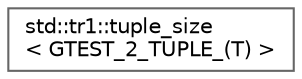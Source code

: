 digraph "Graphical Class Hierarchy"
{
 // LATEX_PDF_SIZE
  bgcolor="transparent";
  edge [fontname=Helvetica,fontsize=10,labelfontname=Helvetica,labelfontsize=10];
  node [fontname=Helvetica,fontsize=10,shape=box,height=0.2,width=0.4];
  rankdir="LR";
  Node0 [id="Node000000",label="std::tr1::tuple_size\l\< GTEST_2_TUPLE_(T) \>",height=0.2,width=0.4,color="grey40", fillcolor="white", style="filled",URL="$structstd_1_1tr1_1_1tuple__size_3_01_g_t_e_s_t__2___t_u_p_l_e___07_t_08_01_4.html",tooltip=" "];
}
